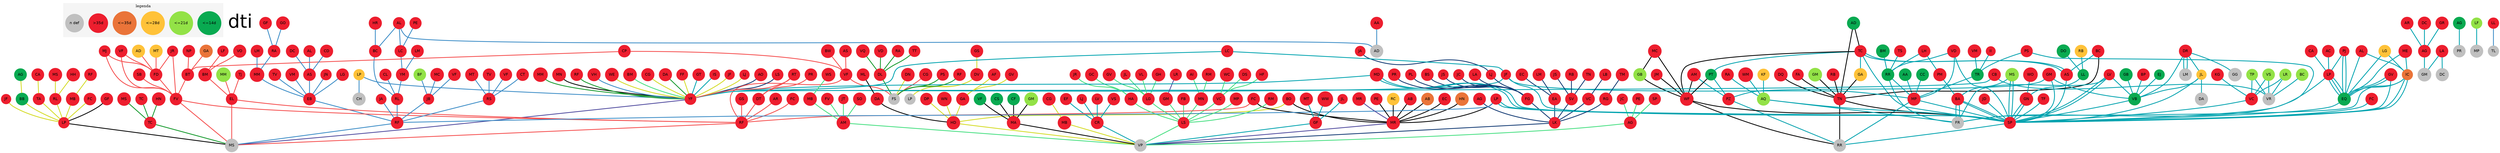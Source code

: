 digraph G { 
	edge [dir = none];
	node [shape = circle, fontname=Helvetica];
	subgraph cluster_0 {
		style=filled;
		color="#F5F5F5"
		leng1 [label="<=14d", style=filled, color="#09AA51", fillcolor="#09AA51"];
		leng2 [label="<=21d", style=filled, color="#93E247", fillcolor="#93E247"];
		leng3 [label="<=28d", style=filled, color="#FFC239", fillcolor="#FFC239"];
		leng4 [label="<=35d", style=filled, color="#EA7439", fillcolor="#EA7439"];
		leng5 [label=">35d", style=filled, color="#ED1E2E", fillcolor="#ED1E2E"];
		leng6 [label="n def", style=filled, color="gray", fillcolor="gray"];
		label = "legenda";
	}
	tribe [label="dti", shape=plaintext, fontsize=70];
	adrianooliveira [style=filled, label="AO", color="#ED1E2E", fillcolor="#ED1E2E"]; 
	yasmimfonseca [style=filled, label="YF", color="#ED1E2E", fillcolor="#ED1E2E"]; 
	adrieledutra [style=filled, label="AD", color="#09AA51", fillcolor="#09AA51"]; 
	thiagonascimento [style=filled, label="TN", color="#ED1E2E", fillcolor="#ED1E2E"]; 
	tiagocarvalho [style=filled, label="TC", color="#ED1E2E", fillcolor="#ED1E2E"]; 
	alanribeiro [style=filled, label="AR", color="#ED1E2E", fillcolor="#ED1E2E"]; 
	anaclaudiagobetti [style=filled, label="AG", color="#ED1E2E", fillcolor="#ED1E2E"]; 
	alanaresende [style=filled, label="AR", color="#ED1E2E", fillcolor="#ED1E2E"]; 
	ramonfinelli [style=filled, label="RF", color="#ED1E2E", fillcolor="#ED1E2E"]; 
	alexsimonetti [style=filled, label="AS", color="#ED1E2E", fillcolor="#ED1E2E"]; 
	samuelpaiva [style=filled, label="SP", color="#ED1E2E", fillcolor="#ED1E2E"]; 
	alexandreiabrudi [style=filled, label="AI", color="#ED1E2E", fillcolor="#ED1E2E"]; 
	mariananunes [style=filled, label="MN", color="#ED1E2E", fillcolor="#ED1E2E"]; 
	alexandrelobato [style=filled, label="AL", color="#ED1E2E", fillcolor="#ED1E2E"]; 
	emmanuellequites [style=filled, label="EQ", color="#09AA51", fillcolor="#09AA51"]; 
	igorcastro [style=filled, label="IC", color="#EA7439", fillcolor="#EA7439"]; 
	alicegoncalves [style=filled, label="AG", color="#ED1E2E", fillcolor="#ED1E2E"]; 
	lucaskneipp [style=filled, label="LK", color="#ED1E2E", fillcolor="#ED1E2E"]; 
	alinelima [style=filled, label="AL", color="#ED1E2E", fillcolor="#ED1E2E"]; 
	angeladuarte [style=filled, label="AD", color="gray", fillcolor="gray"]; 
	bernardocosta [style=filled, label="BC", color="#ED1E2E", fillcolor="#ED1E2E"]; 
	luizcarneiro [style=filled, label="LC", color="#ED1E2E", fillcolor="#ED1E2E"]; 
	alyssonsoares [style=filled, label="AS", color="#ED1E2E", fillcolor="#ED1E2E"]; 
	ericabrandao [style=filled, label="EB", color="#ED1E2E", fillcolor="#ED1E2E"]; 
	amadeualmeida [style=filled, label="AA", color="#ED1E2E", fillcolor="#ED1E2E"]; 
	anaburian [style=filled, label="AB", color="#ED1E2E", fillcolor="#ED1E2E"]; 
	marinarezende [style=filled, label="MR", color="#ED1E2E", fillcolor="#ED1E2E"]; 
	gustavomoreira [style=filled, label="GM", color="gray", fillcolor="gray"]; 
	anapaulabartels [style=filled, label="AB", color="#EA7439", fillcolor="#EA7439"]; 
	andrealvim [style=filled, label="AA", color="#09AA51", fillcolor="#09AA51"]; 
	marianepereira [style=filled, label="MP", color="#ED1E2E", fillcolor="#ED1E2E"]; 
	andredias [style=filled, label="AD", color="#FFC239", fillcolor="#FFC239"]; 
	fabiodayrell [style=filled, label="FD", color="#ED1E2E", fillcolor="#ED1E2E"]; 
	andrefabrini [style=filled, label="AF", color="#ED1E2E", fillcolor="#ED1E2E"]; 
	guilhermeamorim [style=filled, label="GA", color="#ED1E2E", fillcolor="#ED1E2E"]; 
	andregregorio [style=filled, label="AG", color="#09AA51", fillcolor="#09AA51"]; 
	pedrorangel [style=filled, label="PR", color="gray", fillcolor="gray"]; 
	andreguimaraes [style=filled, label="AG", color="#ED1E2E", fillcolor="#ED1E2E"]; 
	viniciuspaiva [style=filled, label="VP", color="gray", fillcolor="gray"]; 
	andrelopes [style=filled, label="AL", color="#ED1E2E", fillcolor="#ED1E2E"]; 
	andremayer [style=filled, label="AM", color="#ED1E2E", fillcolor="#ED1E2E"]; 
	antonielgravina [style=filled, label="AG", color="#09AA51", fillcolor="#09AA51"]; 
	brunobazzoni [style=filled, label="BB", color="#09AA51", fillcolor="#09AA51"]; 
	antoniocarlos [style=filled, label="AC", color="#ED1E2E", fillcolor="#ED1E2E"]; 
	lucasponciano [style=filled, label="LP", color="#ED1E2E", fillcolor="#ED1E2E"]; 
	antoniomoura [style=filled, label="AM", color="#ED1E2E", fillcolor="#ED1E2E"]; 
	pedrozumpano [style=filled, label="PZ", color="#ED1E2E", fillcolor="#ED1E2E"]; 
	wellicefraga [style=filled, label="WF", color="#ED1E2E", fillcolor="#ED1E2E"]; 
	arthursenna [style=filled, label="AS", color="#ED1E2E", fillcolor="#ED1E2E"]; 
	viniciusfelicissimo [style=filled, label="VF", color="#ED1E2E", fillcolor="#ED1E2E"]; 
	arturquirino [style=filled, label="AQ", color="#93E247", fillcolor="#93E247"]; 
	feliperabello [style=filled, label="FR", color="gray", fillcolor="gray"]; 
	beatriztavares [style=filled, label="BT", color="#ED1E2E", fillcolor="#ED1E2E"]; 
	fernandovieira [style=filled, label="FV", color="#ED1E2E", fillcolor="#ED1E2E"]; 
	rommellott [style=filled, label="RL", color="#ED1E2E", fillcolor="#ED1E2E"]; 
	bernardomuschioni [style=filled, label="BM", color="#ED1E2E", fillcolor="#ED1E2E"]; 
	eduardolima [style=filled, label="EL", color="#ED1E2E", fillcolor="#ED1E2E"]; 
	brayancastoril [style=filled, label="BC", color="#ED1E2E", fillcolor="#ED1E2E"]; 
	brenomyhrra [style=filled, label="BM", color="#ED1E2E", fillcolor="#ED1E2E"]; 
	brunaoliveira [style=filled, label="BO", color="#ED1E2E", fillcolor="#ED1E2E"]; 
	henriquedutra [style=filled, label="HD", color="#ED1E2E", fillcolor="#ED1E2E"]; 
	brunoalves [style=filled, label="BA", color="#ED1E2E", fillcolor="#ED1E2E"]; 
	ludmilapaiva [style=filled, label="LP", color="#ED1E2E", fillcolor="#ED1E2E"]; 
	brunocoletinha [style=filled, label="BC", color="#93E247", fillcolor="#93E247"]; 
	victorrezende [style=filled, label="VR", color="gray", fillcolor="gray"]; 
	brunoferreira [style=filled, label="BF", color="#93E247", fillcolor="#93E247"]; 
	jandirbraga [style=filled, label="JB", color="#ED1E2E", fillcolor="#ED1E2E"]; 
	brunomarques [style=filled, label="BM", color="#09AA51", fillcolor="#09AA51"]; 
	rodrigorodrigues [style=filled, label="RR", color="#09AA51", fillcolor="#09AA51"]; 
	brunopires [style=filled, label="BP", color="#ED1E2E", fillcolor="#ED1E2E"]; 
	viniciusbavose [style=filled, label="VB", color="#09AA51", fillcolor="#09AA51"]; 
	brunosilva [style=filled, label="BS", color="#ED1E2E", fillcolor="#ED1E2E"]; 
	felipeguimaraes [style=filled, label="FG", color="#ED1E2E", fillcolor="#ED1E2E"]; 
	brunowilson [style=filled, label="BW", color="#ED1E2E", fillcolor="#ED1E2E"]; 
	cadubraga [style=filled, label="CB", color="#ED1E2E", fillcolor="#ED1E2E"]; 
	caioalmeida [style=filled, label="CA", color="#ED1E2E", fillcolor="#ED1E2E"]; 
	caiolara [style=filled, label="CL", color="#ED1E2E", fillcolor="#ED1E2E"]; 
	caioteixeira [style=filled, label="CT", color="#ED1E2E", fillcolor="#ED1E2E"]; 
	richardsobreiro [style=filled, label="RS", color="#ED1E2E", fillcolor="#ED1E2E"]; 
	camilapalhares [style=filled, label="CP", color="#ED1E2E", fillcolor="#ED1E2E"]; 
	camilasilveira [style=filled, label="CS", color="#09AA51", fillcolor="#09AA51"]; 
	matheusaraujo [style=filled, label="MA", color="#ED1E2E", fillcolor="#ED1E2E"]; 
	camilladamasceno [style=filled, label="CD", color="#ED1E2E", fillcolor="#ED1E2E"]; 
	camillagodoi [style=filled, label="CG", color="#ED1E2E", fillcolor="#ED1E2E"]; 
	carlosfonseca [style=filled, label="CF", color="#09AA51", fillcolor="#09AA51"]; 
	carolinegraciano [style=filled, label="CG", color="#ED1E2E", fillcolor="#ED1E2E"]; 
	magnobatista [style=filled, label="MB", color="#ED1E2E", fillcolor="#ED1E2E"]; 
	ceciliacoelho [style=filled, label="CC", color="#09AA51", fillcolor="#09AA51"]; 
	charlesaguiar [style=filled, label="CA", color="#ED1E2E", fillcolor="#ED1E2E"]; 
	tadeuassis [style=filled, label="TA", color="#ED1E2E", fillcolor="#ED1E2E"]; 
	christiangodefroy [style=filled, label="CG", color="#ED1E2E", fillcolor="#ED1E2E"]; 
	felipesilveira [style=filled, label="FS", color="gray", fillcolor="gray"]; 
	cristiannerozendo [style=filled, label="CR", color="#ED1E2E", fillcolor="#ED1E2E"]; 
	danielcardoso [style=filled, label="DC", color="#ED1E2E", fillcolor="#ED1E2E"]; 
	danielquirino [style=filled, label="DQ", color="#ED1E2E", fillcolor="#ED1E2E"]; 
	danielrocha [style=filled, label="DR", color="#ED1E2E", fillcolor="#ED1E2E"]; 
	guilhermegarcia [style=filled, label="GG", color="gray", fillcolor="gray"]; 
	julianalobato [style=filled, label="JL", color="#FFC239", fillcolor="#FFC239"]; 
	lucasmoura [style=filled, label="LM", color="gray", fillcolor="gray"]; 
	danielteobaldo [style=filled, label="DT", color="#ED1E2E", fillcolor="#ED1E2E"]; 
	danielasantos [style=filled, label="DS", color="#ED1E2E", fillcolor="#ED1E2E"]; 
	victorcastro [style=filled, label="VC", color="#ED1E2E", fillcolor="#ED1E2E"]; 
	danilopacheco [style=filled, label="DP", color="#ED1E2E", fillcolor="#ED1E2E"]; 
	daviviana [style=filled, label="DV", color="#ED1E2E", fillcolor="#ED1E2E"]; 
	ludmillapaiva [style=filled, label="LP", color="gray", fillcolor="gray"]; 
	davidsonnogueira [style=filled, label="DN", color="#ED1E2E", fillcolor="#ED1E2E"]; 
	diegoalmeida [style=filled, label="DA", color="#ED1E2E", fillcolor="#ED1E2E"]; 
	diegooliveira [style=filled, label="DO", color="#09AA51", fillcolor="#09AA51"]; 
	lucasleite [style=filled, label="LL", color="#09AA51", fillcolor="#09AA51"]; 
	diuliaalmada [style=filled, label="DA", color="#ED1E2E", fillcolor="#ED1E2E"]; 
	douglascunha [style=filled, label="DC", color="#ED1E2E", fillcolor="#ED1E2E"]; 
	douglaslima [style=filled, label="DL", color="#ED1E2E", fillcolor="#ED1E2E"]; 
	eduardacury [style=filled, label="EC", color="#ED1E2E", fillcolor="#ED1E2E"]; 
	eduardocotta [style=filled, label="EC", color="#ED1E2E", fillcolor="#ED1E2E"]; 
	emersonandrade [style=filled, label="EA", color="#ED1E2E", fillcolor="#ED1E2E"]; 
	marceloszuster [style=filled, label="MS", color="gray", fillcolor="gray"]; 
	regisfontes [style=filled, label="RF", color="#ED1E2E", fillcolor="#ED1E2E"]; 
	eryclesjunio [style=filled, label="EJ", color="#09AA51", fillcolor="#09AA51"]; 
	estevamferreira [style=filled, label="EF", color="#ED1E2E", fillcolor="#ED1E2E"]; 
	fabiolafaria [style=filled, label="FF", color="#ED1E2E", fillcolor="#ED1E2E"]; 
	felipechagas [style=filled, label="FC", color="#ED1E2E", fillcolor="#ED1E2E"]; 
	felipecruz [style=filled, label="FC", color="#ED1E2E", fillcolor="#ED1E2E"]; 
	fernandabrito [style=filled, label="FB", color="#ED1E2E", fillcolor="#ED1E2E"]; 
	lucianaseif [style=filled, label="LS", color="#ED1E2E", fillcolor="#ED1E2E"]; 
	fernandacamargos [style=filled, label="FC", color="#ED1E2E", fillcolor="#ED1E2E"]; 
	fernandocascais [style=filled, label="FC", color="#ED1E2E", fillcolor="#ED1E2E"]; 
	franciscoandrade [style=filled, label="FA", color="#ED1E2E", fillcolor="#ED1E2E"]; 
	fredvoria [style=filled, label="FV", color="#ED1E2E", fillcolor="#ED1E2E"]; 
	gabrielamaral [style=filled, label="GA", color="#FFC239", fillcolor="#FFC239"]; 
	gabrielaraujo [style=filled, label="GA", color="#EA7439", fillcolor="#EA7439"]; 
	gabrielchaves [style=filled, label="GC", color="#ED1E2E", fillcolor="#ED1E2E"]; 
	henriquealves [style=filled, label="HA", color="#ED1E2E", fillcolor="#ED1E2E"]; 
	gabrielhaddad [style=filled, label="GH", color="#ED1E2E", fillcolor="#ED1E2E"]; 
	lucasgoncalves [style=filled, label="LG", color="#ED1E2E", fillcolor="#ED1E2E"]; 
	gabrielmagalhaes [style=filled, label="GM", color="#93E247", fillcolor="#93E247"]; 
	gabrieloliveira [style=filled, label="GO", color="#ED1E2E", fillcolor="#ED1E2E"]; 
	rafaelandrade [style=filled, label="RA", color="#ED1E2E", fillcolor="#ED1E2E"]; 
	gabrielsalgado [style=filled, label="GS", color="#ED1E2E", fillcolor="#ED1E2E"]; 
	gabrieltavares [style=filled, label="GT", color="#ED1E2E", fillcolor="#ED1E2E"]; 
	gabrielvalluis [style=filled, label="GV", color="#ED1E2E", fillcolor="#ED1E2E"]; 
	gabrielasouza [style=filled, label="GS", color="#ED1E2E", fillcolor="#ED1E2E"]; 
	geovanimamedes [style=filled, label="GM", color="#93E247", fillcolor="#93E247"]; 
	gilbrito [style=filled, label="GB", color="#93E247", fillcolor="#93E247"]; 
	gilbertonunes [style=filled, label="GN", color="#ED1E2E", fillcolor="#ED1E2E"]; 
	guilhermefontes [style=filled, label="GF", color="#ED1E2E", fillcolor="#ED1E2E"]; 
	guilhermemartins [style=filled, label="GM", color="#ED1E2E", fillcolor="#ED1E2E"]; 
	guilhermerodrigues [style=filled, label="GR", color="#ED1E2E", fillcolor="#ED1E2E"]; 
	guilhermevasconcelos [style=filled, label="GV", color="#ED1E2E", fillcolor="#ED1E2E"]; 
	guilhermeviveiros [style=filled, label="GV", color="#ED1E2E", fillcolor="#ED1E2E"]; 
	gustavoborges [style=filled, label="GB", color="#09AA51", fillcolor="#09AA51"]; 
	gustavoferreira [style=filled, label="GF", color="#ED1E2E", fillcolor="#ED1E2E"]; 
	gustavofraga [style=filled, label="GF", color="#ED1E2E", fillcolor="#ED1E2E"]; 
	gustavomesquita [style=filled, label="GM", color="#ED1E2E", fillcolor="#ED1E2E"]; 
	helionavarro [style=filled, label="HN", color="#EA7439", fillcolor="#EA7439"]; 
	henriquenicolas [style=filled, label="HN", color="#ED1E2E", fillcolor="#ED1E2E"]; 
	thalissoncorreia [style=filled, label="TC", color="#ED1E2E", fillcolor="#ED1E2E"]; 
	hidejihayakawa [style=filled, label="HH", color="#ED1E2E", fillcolor="#ED1E2E"]; 
	rafaelalages [style=filled, label="RL", color="#ED1E2E", fillcolor="#ED1E2E"]; 
	hudsonrios [style=filled, label="HR", color="#ED1E2E", fillcolor="#ED1E2E"]; 
	huggoferreira [style=filled, label="HF", color="#ED1E2E", fillcolor="#ED1E2E"]; 
	isabellaisaac [style=filled, label="II", color="#ED1E2E", fillcolor="#ED1E2E"]; 
	tadeurahian [style=filled, label="TR", color="#09AA51", fillcolor="#09AA51"]; 
	isadorasantos [style=filled, label="IS", color="#ED1E2E", fillcolor="#ED1E2E"]; 
	janainadiniz [style=filled, label="JD", color="#ED1E2E", fillcolor="#ED1E2E"]; 
	jefersonmatheus [style=filled, label="JM", color="#ED1E2E", fillcolor="#ED1E2E"]; 
	jeniferfernandes [style=filled, label="JF", color="#ED1E2E", fillcolor="#ED1E2E"]; 
	jessicacampos [style=filled, label="JC", color="#ED1E2E", fillcolor="#ED1E2E"]; 
	joaofusessy [style=filled, label="JF", color="#ED1E2E", fillcolor="#ED1E2E"]; 
	joaofuzessy [style=filled, label="JF", color="#ED1E2E", fillcolor="#ED1E2E"]; 
	joaoleonel [style=filled, label="JL", color="#ED1E2E", fillcolor="#ED1E2E"]; 
	joaolima [style=filled, label="JL", color="#ED1E2E", fillcolor="#ED1E2E"]; 
	joaorajao [style=filled, label="JR", color="#ED1E2E", fillcolor="#ED1E2E"]; 
	joaorosa [style=filled, label="JR", color="#ED1E2E", fillcolor="#ED1E2E"]; 
	joaotenorio [style=filled, label="JT", color="#ED1E2E", fillcolor="#ED1E2E"]; 
	joicesena [style=filled, label="JS", color="#ED1E2E", fillcolor="#ED1E2E"]; 
	jordannalessandro [style=filled, label="JA", color="#ED1E2E", fillcolor="#ED1E2E"]; 
	luizjaneiro [style=filled, label="LJ", color="#ED1E2E", fillcolor="#ED1E2E"]; 
	joseadion [style=filled, label="JA", color="#ED1E2E", fillcolor="#ED1E2E"]; 
	julianacarvalho [style=filled, label="JC", color="#ED1E2E", fillcolor="#ED1E2E"]; 
	danielaraujo [style=filled, label="DA", color="gray", fillcolor="gray"]; 
	julionunes [style=filled, label="JN", color="#ED1E2E", fillcolor="#ED1E2E"]; 
	juliosena [style=filled, label="JS", color="#ED1E2E", fillcolor="#ED1E2E"]; 
	silveriovale [style=filled, label="SV", color="#ED1E2E", fillcolor="#ED1E2E"]; 
	kevinferreira [style=filled, label="KF", color="#FFC239", fillcolor="#FFC239"]; 
	klausgreiner [style=filled, label="KG", color="#ED1E2E", fillcolor="#ED1E2E"]; 
	victorcouto [style=filled, label="VC", color="#ED1E2E", fillcolor="#ED1E2E"]; 
	larissajulio [style=filled, label="LJ", color="#ED1E2E", fillcolor="#ED1E2E"]; 
	larissapacifico [style=filled, label="LP", color="#ED1E2E", fillcolor="#ED1E2E"]; 
	laurojacques [style=filled, label="LJ", color="#ED1E2E", fillcolor="#ED1E2E"]; 
	leonardoferrer [style=filled, label="LF", color="#ED1E2E", fillcolor="#ED1E2E"]; 
	leonardomoreira [style=filled, label="LM", color="#ED1E2E", fillcolor="#ED1E2E"]; 
	yurimartins [style=filled, label="YM", color="#ED1E2E", fillcolor="#ED1E2E"]; 
	luanafaria [style=filled, label="LF", color="#93E247", fillcolor="#93E247"]; 
	marcelopio [style=filled, label="MP", color="gray", fillcolor="gray"]; 
	lucasassaf [style=filled, label="LA", color="#ED1E2E", fillcolor="#ED1E2E"]; 
	dalmircollina [style=filled, label="DC", color="gray", fillcolor="gray"]; 
	lucasassis [style=filled, label="LA", color="#ED1E2E", fillcolor="#ED1E2E"]; 
	lucascastro [style=filled, label="LC", color="#ED1E2E", fillcolor="#ED1E2E"]; 
	lucasgauzzi [style=filled, label="LG", color="#ED1E2E", fillcolor="#ED1E2E"]; 
	lucashofner [style=filled, label="LH", color="#ED1E2E", fillcolor="#ED1E2E"]; 
	pedromedeiros [style=filled, label="PM", color="#ED1E2E", fillcolor="#ED1E2E"]; 
	lucasmaciel [style=filled, label="LM", color="#ED1E2E", fillcolor="#ED1E2E"]; 
	lucasmayer [style=filled, label="LM", color="#ED1E2E", fillcolor="#ED1E2E"]; 
	magnummartins [style=filled, label="MM", color="#ED1E2E", fillcolor="#ED1E2E"]; 
	lucasrocha [style=filled, label="LR", color="#93E247", fillcolor="#93E247"]; 
	lucasveloso [style=filled, label="LV", color="#ED1E2E", fillcolor="#ED1E2E"]; 
	lucasvilasboas [style=filled, label="LV", color="#ED1E2E", fillcolor="#ED1E2E"]; 
	luispimenta [style=filled, label="LP", color="#FFC239", fillcolor="#FFC239"]; 
	carlosheber [style=filled, label="CH", color="gray", fillcolor="gray"]; 
	luisareis [style=filled, label="LR", color="#ED1E2E", fillcolor="#ED1E2E"]; 
	luizberto [style=filled, label="LB", color="#ED1E2E", fillcolor="#ED1E2E"]; 
	victorcesar [style=filled, label="VC", color="#ED1E2E", fillcolor="#ED1E2E"]; 
	luizgregorio [style=filled, label="LG", color="#FFC239", fillcolor="#FFC239"]; 
	luizleroy [style=filled, label="LL", color="#ED1E2E", fillcolor="#ED1E2E"]; 
	thiagolopes [style=filled, label="TL", color="gray", fillcolor="gray"]; 
	luizasimone [style=filled, label="LS", color="#ED1E2E", fillcolor="#ED1E2E"]; 
	magnosantos [style=filled, label="MS", color="#93E247", fillcolor="#93E247"]; 
	marcelamarques [style=filled, label="MM", color="#ED1E2E", fillcolor="#ED1E2E"]; 
	marcelobarbosa [style=filled, label="MB", color="#ED1E2E", fillcolor="#ED1E2E"]; 
	marcelonoronha [style=filled, label="MN", color="#ED1E2E", fillcolor="#ED1E2E"]; 
	marcoborges [style=filled, label="MB", color="#ED1E2E", fillcolor="#ED1E2E"]; 
	marcosanto [style=filled, label="MS", color="#ED1E2E", fillcolor="#ED1E2E"]; 
	marcotulio [style=filled, label="MT", color="#FFC239", fillcolor="#FFC239"]; 
	marcosleao [style=filled, label="ML", color="#ED1E2E", fillcolor="#ED1E2E"]; 
	marcustavares [style=filled, label="MT", color="#ED1E2E", fillcolor="#ED1E2E"]; 
	mariajaudacy [style=filled, label="MJ", color="#ED1E2E", fillcolor="#ED1E2E"]; 
	mariatailani [style=filled, label="MT", color="#ED1E2E", fillcolor="#ED1E2E"]; 
	raoniresende [style=filled, label="RR", color="gray", fillcolor="gray"]; 
	marinacoimbra [style=filled, label="MC", color="#ED1E2E", fillcolor="#ED1E2E"]; 
	marinadiniz [style=filled, label="MD", color="#ED1E2E", fillcolor="#ED1E2E"]; 
	marinaroela [style=filled, label="MR", color="#ED1E2E", fillcolor="#ED1E2E"]; 
	marinasalmen [style=filled, label="MS", color="#ED1E2E", fillcolor="#ED1E2E"]; 
	mateusesteves [style=filled, label="ME", color="#ED1E2E", fillcolor="#ED1E2E"]; 
	matheuscastro [style=filled, label="MC", color="#ED1E2E", fillcolor="#ED1E2E"]; 
	matheusmarques [style=filled, label="MM", color="#93E247", fillcolor="#93E247"]; 
	matheuspacheco [style=filled, label="MP", color="#ED1E2E", fillcolor="#ED1E2E"]; 
	nataliapadua [style=filled, label="NP", color="#ED1E2E", fillcolor="#ED1E2E"]; 
	pamelaescarce [style=filled, label="PE", color="#ED1E2E", fillcolor="#ED1E2E"]; 
	paularibeiro [style=filled, label="PR", color="#ED1E2E", fillcolor="#ED1E2E"]; 
	paulojose [style=filled, label="PJ", color="#ED1E2E", fillcolor="#ED1E2E"]; 
	pauloteixeira [style=filled, label="PT", color="#09AA51", fillcolor="#09AA51"]; 
	pedroestanislau [style=filled, label="PE", color="#ED1E2E", fillcolor="#ED1E2E"]; 
	pedroeustaquio [style=filled, label="PE", color="#ED1E2E", fillcolor="#ED1E2E"]; 
	pedrolacerda [style=filled, label="PL", color="#ED1E2E", fillcolor="#ED1E2E"]; 
	pedrorocha [style=filled, label="PR", color="#ED1E2E", fillcolor="#ED1E2E"]; 
	pedrosilva [style=filled, label="PS", color="#93E247", fillcolor="#93E247"]; 
	pedrosilva  [style=filled, label="PS", color="#ED1E2E", fillcolor="#ED1E2E"]; 
	priscillascarpelli [style=filled, label="PS", color="#ED1E2E", fillcolor="#ED1E2E"]; 
	rafaelbadaro [style=filled, label="RB", color="#FFC239", fillcolor="#FFC239"]; 
	rafaelbruno [style=filled, label="RB", color="#ED1E2E", fillcolor="#ED1E2E"]; 
	raisnyalves [style=filled, label="RA", color="#ED1E2E", fillcolor="#ED1E2E"]; 
	raisnyfernandes [style=filled, label="RF", color="#ED1E2E", fillcolor="#ED1E2E"]; 
	raphaelferreira [style=filled, label="RF", color="#ED1E2E", fillcolor="#ED1E2E"]; 
	raviassis [style=filled, label="RA", color="#ED1E2E", fillcolor="#ED1E2E"]; 
	rebecacandido [style=filled, label="RC", color="#FFC239", fillcolor="#FFC239"]; 
	renanteixeira [style=filled, label="RT", color="#ED1E2E", fillcolor="#ED1E2E"]; 
	renatomendonca [style=filled, label="RM", color="#ED1E2E", fillcolor="#ED1E2E"]; 
	robsonmendes [style=filled, label="RM", color="#ED1E2E", fillcolor="#ED1E2E"]; 
	rodrigoferreira [style=filled, label="RF", color="#ED1E2E", fillcolor="#ED1E2E"]; 
	roggergontijo [style=filled, label="RG", color="#ED1E2E", fillcolor="#ED1E2E"]; 
	ruanbertuce [style=filled, label="RB", color="#ED1E2E", fillcolor="#ED1E2E"]; 
	samuelbraga [style=filled, label="SB", color="#ED1E2E", fillcolor="#ED1E2E"]; 
	samueloliveira [style=filled, label="SO", color="#ED1E2E", fillcolor="#ED1E2E"]; 
	sergiopaiva [style=filled, label="SP", color="#ED1E2E", fillcolor="#ED1E2E"]; 
	tatianavalente [style=filled, label="TV", color="#ED1E2E", fillcolor="#ED1E2E"]; 
	tatianecoutinho [style=filled, label="TC", color="#ED1E2E", fillcolor="#ED1E2E"]; 
	thalesnunes [style=filled, label="TN", color="#ED1E2E", fillcolor="#ED1E2E"]; 
	thiagojunqueira [style=filled, label="TJ", color="#ED1E2E", fillcolor="#ED1E2E"]; 
	thiagopaula [style=filled, label="TP", color="#93E247", fillcolor="#93E247"]; 
	thiagovieira [style=filled, label="TV", color="#ED1E2E", fillcolor="#ED1E2E"]; 
	tiagomansur [style=filled, label="TM", color="#ED1E2E", fillcolor="#ED1E2E"]; 
	tiagoturibio [style=filled, label="TT", color="#ED1E2E", fillcolor="#ED1E2E"]; 
	tuliofonseca [style=filled, label="TF", color="#ED1E2E", fillcolor="#ED1E2E"]; 
	tuliosantos [style=filled, label="TS", color="#ED1E2E", fillcolor="#ED1E2E"]; 
	victordavila [style=filled, label="VD", color="#ED1E2E", fillcolor="#ED1E2E"]; 
	victorhugo [style=filled, label="VH", color="#ED1E2E", fillcolor="#ED1E2E"]; 
	victormourthe [style=filled, label="VM", color="#ED1E2E", fillcolor="#ED1E2E"]; 
	viniciosoliveira [style=filled, label="VO", color="#ED1E2E", fillcolor="#ED1E2E"]; 
	viniciusfonseca [style=filled, label="VF", color="#ED1E2E", fillcolor="#ED1E2E"]; 
	viniciusfreitas [style=filled, label="VF", color="#ED1E2E", fillcolor="#ED1E2E"]; 
	viniciusmelo [style=filled, label="VM", color="#ED1E2E", fillcolor="#ED1E2E"]; 
	viniciusqueiroz [style=filled, label="VQ", color="#ED1E2E", fillcolor="#ED1E2E"]; 
	viniciussabec [style=filled, label="VS", color="#ED1E2E", fillcolor="#ED1E2E"]; 
	viniciussantos [style=filled, label="VS", color="#93E247", fillcolor="#93E247"]; 
	vitordemetrio [style=filled, label="VD", color="#ED1E2E", fillcolor="#ED1E2E"]; 
	vitorfaria [style=filled, label="VF", color="#ED1E2E", fillcolor="#ED1E2E"]; 
	vitorfranca [style=filled, label="VF", color="#09AA51", fillcolor="#09AA51"]; 
	vitorleite [style=filled, label="VL", color="#ED1E2E", fillcolor="#ED1E2E"]; 
	wagnerotoni [style=filled, label="WO", color="#ED1E2E", fillcolor="#ED1E2E"]; 
	wallacecastro [style=filled, label="WC", color="#ED1E2E", fillcolor="#ED1E2E"]; 
	wendersonenock [style=filled, label="WE", color="#ED1E2E", fillcolor="#ED1E2E"]; 
	williammenegaldi [style=filled, label="WM", color="#ED1E2E", fillcolor="#ED1E2E"]; 
	williamwalder [style=filled, label="WW", color="#ED1E2E", fillcolor="#ED1E2E"]; 
	williannunes [style=filled, label="WN", color="#ED1E2E", fillcolor="#ED1E2E"]; 
	williansantos [style=filled, label="WS", color="#ED1E2E", fillcolor="#ED1E2E"]; 
	adrianooliveira -> yasmimfonseca [color="#123A73", penwidth=3]; 
	adrieledutra -> thiagonascimento [color="#000000", penwidth=3]; 
	adrieledutra -> tiagocarvalho [color="#000000", penwidth=3]; 
	alanribeiro -> anaclaudiagobetti [color="#00A3AF", penwidth=3]; 
	alanaresende -> ramonfinelli [color="#F54F4F", penwidth=3]; 
	alexsimonetti -> samuelpaiva [color="#00A3AF", penwidth=3]; 
	alexsimonetti -> tiagocarvalho [color="#00A3AF", penwidth=3]; 
	alexandreiabrudi -> mariananunes [color="#46DF81", penwidth=3]; 
	alexandrelobato -> emmanuellequites [color="#00A3AF", penwidth=3]; 
	alexandrelobato -> igorcastro [color="#00A3AF", penwidth=3]; 
	alicegoncalves -> lucaskneipp [color="#123A73", penwidth=3]; 
	alinelima -> angeladuarte [color="#3B8CC6", penwidth=3]; 
	alinelima -> bernardocosta [color="#3B8CC6", penwidth=3]; 
	alinelima -> luizcarneiro [color="#3B8CC6", penwidth=3]; 
	alyssonsoares -> ericabrandao [color="#3B8CC6", penwidth=3]; 
	amadeualmeida -> angeladuarte [color="#3B8CC6", penwidth=3]; 
	anaburian -> marinarezende [color="#000000", penwidth=3]; 
	anaclaudiagobetti -> gustavomoreira [color="#00A3AF", penwidth=3]; 
	anapaulabartels -> marinarezende [color="#000000", penwidth=3]; 
	andrealvim -> marianepereira [color="#00A3AF", penwidth=3]; 
	andredias -> fabiodayrell [color="#F54F4F", penwidth=3]; 
	andrefabrini -> guilhermeamorim [color="#D4DB26", penwidth=3]; 
	andregregorio -> pedrorangel [color="#00A3AF", penwidth=3]; 
	andreguimaraes -> viniciuspaiva [color="#46DF81", penwidth=3]; 
	andrelopes -> alyssonsoares [color="#3B8CC6", penwidth=3]; 
	andremayer -> viniciuspaiva [color="#46DF81", penwidth=3]; 
	antonielgravina -> brunobazzoni [color="#D4DB26", penwidth=3]; 
	antoniocarlos -> lucasponciano [color="#00A3AF", penwidth=3]; 
	antoniomoura -> pedrozumpano [color="#00A3AF", penwidth=3]; 
	antoniomoura -> wellicefraga [color="#000000", penwidth=3]; 
	arthursenna -> viniciusfelicissimo [color="#F54F4F", penwidth=3]; 
	arturquirino -> feliperabello [color="#00A3AF", penwidth=3]; 
	arturquirino -> samuelpaiva [color="#00A3AF", penwidth=3]; 
	beatriztavares -> fernandovieira [color="#F54F4F", penwidth=3]; 
	bernardocosta -> rommellott [color="#3B8CC6", penwidth=3]; 
	bernardomuschioni -> eduardolima [color="#F54F4F", penwidth=3]; 
	brayancastoril -> alexsimonetti [color="#00A3AF", penwidth=3]; 
	brayancastoril -> thiagonascimento [color="#000000", penwidth=3]; 
	brenomyhrra -> yasmimfonseca [color="#46DF81", penwidth=3]; 
	brunaoliveira -> henriquedutra [color="#D4DB26", penwidth=3]; 
	brunaoliveira -> marinarezende [color="#000000", penwidth=3]; 
	brunoalves -> feliperabello [color="#00A3AF", penwidth=3]; 
	brunoalves -> feliperabello [color="#00A3AF", penwidth=3]; 
	brunoalves -> samuelpaiva [color="#00A3AF", penwidth=3]; 
	brunoalves -> samuelpaiva [color="#00A3AF", penwidth=3]; 
	brunobazzoni -> ludmilapaiva [color="#D4DB26", penwidth=3]; 
	brunocoletinha -> victorrezende [color="#00A3AF", penwidth=3]; 
	brunoferreira -> jandirbraga [color="#3B8CC6", penwidth=3]; 
	brunomarques -> rodrigorodrigues [color="#00A3AF", penwidth=3]; 
	brunopires -> viniciusbavose [color="#00A3AF", penwidth=3]; 
	brunosilva -> felipeguimaraes [color="#123A73", penwidth=3]; 
	brunowilson -> viniciusfelicissimo [color="#F54F4F", penwidth=3]; 
	cadubraga -> victorrezende [color="#00A3AF", penwidth=3]; 
	cadubraga -> yasmimfonseca [color="#00A3AF", penwidth=3]; 
	caioalmeida -> lucasponciano [color="#00A3AF", penwidth=3]; 
	caiolara -> rommellott [color="#3B8CC6", penwidth=3]; 
	caioteixeira -> richardsobreiro [color="#3B8CC6", penwidth=3]; 
	camilapalhares -> beatriztavares [color="#F54F4F", penwidth=3]; 
	camilapalhares -> viniciusfelicissimo [color="#F54F4F", penwidth=3]; 
	camilasilveira -> matheusaraujo [color="#000000", penwidth=3]; 
	camilladamasceno -> alyssonsoares [color="#3B8CC6", penwidth=3]; 
	camillagodoi -> yasmimfonseca [color="#D4DB26", penwidth=3]; 
	carlosfonseca -> matheusaraujo [color="#000000", penwidth=3]; 
	carolinegraciano -> magnobatista [color="#D4DB26", penwidth=3]; 
	ceciliacoelho -> marianepereira [color="#00A3AF", penwidth=3]; 
	charlesaguiar -> tadeuassis [color="#D4DB26", penwidth=3]; 
	christiangodefroy -> felipesilveira [color="#F54F4F", penwidth=3]; 
	cristiannerozendo -> viniciuspaiva [color="#00A3AF", penwidth=3]; 
	danielcardoso -> anaclaudiagobetti [color="#00A3AF", penwidth=3]; 
	danielquirino -> thiagonascimento [color="#000000", penwidth=3]; 
	danielrocha -> guilhermegarcia [color="#00A3AF", penwidth=3]; 
	danielrocha -> julianalobato [color="#00A3AF", penwidth=3]; 
	danielrocha -> lucasmoura [color="#00A3AF", penwidth=3]; 
	danielrocha -> lucasmoura [color="#00A3AF", penwidth=3]; 
	danielrocha -> viniciusbavose [color="#00A3AF", penwidth=3]; 
	danielteobaldo -> ramonfinelli [color="#F54F4F", penwidth=3]; 
	danielasantos -> victorcastro [color="#46DF81", penwidth=3]; 
	danilopacheco -> henriquedutra [color="#D4DB26", penwidth=3]; 
	daviviana -> felipesilveira [color="#D4DB26", penwidth=3]; 
	daviviana -> ludmillapaiva [color="#D4DB26", penwidth=3]; 
	davidsonnogueira -> felipesilveira [color="#D4DB26", penwidth=3]; 
	diegoalmeida -> henriquedutra [color="#000000", penwidth=3]; 
	diegooliveira -> lucasleite [color="#00A3AF", penwidth=3]; 
	diuliaalmada -> yasmimfonseca [color="#15992C", penwidth=3]; 
	douglascunha -> alyssonsoares [color="#3B8CC6", penwidth=3]; 
	douglaslima -> felipesilveira [color="#15992C", penwidth=3]; 
	eduardacury -> marinarezende [color="#000000", penwidth=3]; 
	eduardocotta -> emersonandrade [color="#123A73", penwidth=3]; 
	eduardolima -> marceloszuster [color="#F54F4F", penwidth=3]; 
	eduardolima -> ramonfinelli [color="#F54F4F", penwidth=3]; 
	emersonandrade -> lucaskneipp [color="#123A73", penwidth=3]; 
	emmanuellequites -> samuelpaiva [color="#00A3AF", penwidth=3]; 
	ericabrandao -> regisfontes [color="#3B8CC6", penwidth=3]; 
	eryclesjunio -> viniciusbavose [color="#00A3AF", penwidth=3]; 
	estevamferreira -> cristiannerozendo [color="#00A3AF", penwidth=3]; 
	fabiodayrell -> fernandovieira [color="#F54F4F", penwidth=3]; 
	fabiolafaria -> yasmimfonseca [color="#D4DB26", penwidth=3]; 
	felipechagas -> samuelpaiva [color="#00A3AF", penwidth=3]; 
	felipecruz -> ludmilapaiva [color="#D4DB26", penwidth=3]; 
	felipeguimaraes -> lucaskneipp [color="#123A73", penwidth=3]; 
	fernandabrito -> lucianaseif [color="#46DF81", penwidth=3]; 
	fernandacamargos -> marinarezende [color="#000000", penwidth=3]; 
	fernandacamargos -> ramonfinelli [color="#F54F4F", penwidth=3]; 
	fernandocascais -> ramonfinelli [color="#F54F4F", penwidth=3]; 
	fernandovieira -> marceloszuster [color="#F54F4F", penwidth=3]; 
	fernandovieira -> ramonfinelli [color="#F54F4F", penwidth=3]; 
	franciscoandrade -> thiagonascimento [color="#000000", penwidth=3]; 
	fredvoria -> andremayer [color="#46DF81", penwidth=3]; 
	gabrielamaral -> thiagonascimento [color="#000000", penwidth=3]; 
	gabrielaraujo -> beatriztavares [color="#F54F4F", penwidth=3]; 
	gabrielchaves -> henriquealves [color="#46DF81", penwidth=3]; 
	gabrielhaddad -> lucasgoncalves [color="#46DF81", penwidth=3]; 
	gabrielmagalhaes -> matheusaraujo [color="#000000", penwidth=3]; 
	gabrieloliveira -> rafaelandrade [color="#3B8CC6", penwidth=3]; 
	gabrielsalgado -> daviviana [color="#D4DB26", penwidth=3]; 
	gabrieltavares -> yasmimfonseca [color="#00A3AF", penwidth=3]; 
	gabrielvalluis -> guilhermeamorim [color="#D4DB26", penwidth=3]; 
	gabrielasouza -> ramonfinelli [color="#F54F4F", penwidth=3]; 
	geovanimamedes -> thiagonascimento [color="#000000", penwidth=3]; 
	gilbrito -> wellicefraga [color="#000000", penwidth=3]; 
	gilbertonunes -> samuelpaiva [color="#00A3AF", penwidth=3]; 
	gilbertonunes -> samuelpaiva [color="#00A3AF", penwidth=3]; 
	guilhermeamorim -> henriquedutra [color="#D4DB26", penwidth=3]; 
	guilhermefontes -> viniciuspaiva [color="#00A3AF", penwidth=3]; 
	guilhermemartins -> pedrozumpano [color="#00A3AF", penwidth=3]; 
	guilhermemartins -> samuelpaiva [color="#00A3AF", penwidth=3]; 
	guilhermemartins -> viniciusbavose [color="#00A3AF", penwidth=3]; 
	guilhermerodrigues -> anaclaudiagobetti [color="#00A3AF", penwidth=3]; 
	guilhermevasconcelos -> emmanuellequites [color="#00A3AF", penwidth=3]; 
	guilhermevasconcelos -> emmanuellequites [color="#00A3AF", penwidth=3]; 
	guilhermevasconcelos -> samuelpaiva [color="#00A3AF", penwidth=3]; 
	guilhermeviveiros -> lucasgoncalves [color="#46DF81", penwidth=3]; 
	gustavoborges -> viniciusbavose [color="#00A3AF", penwidth=3]; 
	gustavoferreira -> rafaelandrade [color="#3B8CC6", penwidth=3]; 
	gustavofraga -> ludmilapaiva [color="#000000", penwidth=3]; 
	gustavomesquita -> lucianaseif [color="#46DF81", penwidth=3]; 
	helionavarro -> marinarezende [color="#000000", penwidth=3]; 
	henriquealves -> lucianaseif [color="#46DF81", penwidth=3]; 
	henriquedutra -> viniciuspaiva [color="#D4DB26", penwidth=3]; 
	henriquenicolas -> thalissoncorreia [color="#15992C", penwidth=3]; 
	hidejihayakawa -> rafaelalages [color="#D4DB26", penwidth=3]; 
	hudsonrios -> bernardocosta [color="#3B8CC6", penwidth=3]; 
	huggoferreira -> victorcastro [color="#46DF81", penwidth=3]; 
	igorcastro -> emmanuellequites [color="#00A3AF", penwidth=3]; 
	igorcastro -> feliperabello [color="#00A3AF", penwidth=3]; 
	igorcastro -> samuelpaiva [color="#00A3AF", penwidth=3]; 
	igorcastro -> samuelpaiva [color="#00A3AF", penwidth=3]; 
	isabellaisaac -> tadeurahian [color="#00A3AF", penwidth=3]; 
	isadorasantos -> yasmimfonseca [color="#00A3AF", penwidth=3]; 
	janainadiniz -> samuelpaiva [color="#00A3AF", penwidth=3]; 
	jandirbraga -> regisfontes [color="#3B8CC6", penwidth=3]; 
	jefersonmatheus -> wellicefraga [color="#000000", penwidth=3]; 
	jeniferfernandes -> marianepereira [color="#00A3AF", penwidth=3]; 
	jeniferfernandes -> samuelpaiva [color="#00A3AF", penwidth=3]; 
	jeniferfernandes -> yasmimfonseca [color="#00A3AF", penwidth=3]; 
	jessicacampos -> andreguimaraes [color="#46DF81", penwidth=3]; 
	joaofusessy -> ludmilapaiva [color="#D4DB26", penwidth=3]; 
	joaofuzessy -> yasmimfonseca [color="#D4DB26", penwidth=3]; 
	joaoleonel -> guilhermefontes [color="#00A3AF", penwidth=3]; 
	joaolima -> lucasgoncalves [color="#46DF81", penwidth=3]; 
	joaorajao -> henriquealves [color="#46DF81", penwidth=3]; 
	joaorosa -> fabiodayrell [color="#F54F4F", penwidth=3]; 
	joaorosa -> fernandovieira [color="#F54F4F", penwidth=3]; 
	joaotenorio -> andremayer [color="#46DF81", penwidth=3]; 
	joicesena -> felipeguimaraes [color="#123A73", penwidth=3]; 
	jordannalessandro -> luizjaneiro [color="#123A73", penwidth=3]; 
	joseadion -> regisfontes [color="#3B8CC6", penwidth=3]; 
	julianacarvalho -> felipeguimaraes [color="#123A73", penwidth=3]; 
	julianalobato -> danielaraujo [color="#00A3AF", penwidth=3]; 
	julianalobato -> samuelpaiva [color="#00A3AF", penwidth=3]; 
	julianalobato -> viniciusbavose [color="#00A3AF", penwidth=3]; 
	julionunes -> ericabrandao [color="#3B8CC6", penwidth=3]; 
	juliosena -> silveriovale [color="#123A73", penwidth=3]; 
	kevinferreira -> arturquirino [color="#00A3AF", penwidth=3]; 
	klausgreiner -> victorcouto [color="#00A3AF", penwidth=3]; 
	larissajulio -> yasmimfonseca [color="#D4DB26", penwidth=3]; 
	larissapacifico -> marinarezende [color="#000000", penwidth=3]; 
	larissapacifico -> regisfontes [color="#3B8CC6", penwidth=3]; 
	larissapacifico -> samuelpaiva [color="#00A3AF", penwidth=3]; 
	larissapacifico -> samuelpaiva [color="#00A3AF", penwidth=3]; 
	laurojacques -> cristiannerozendo [color="#00A3AF", penwidth=3]; 
	leonardoferrer -> bernardomuschioni [color="#F54F4F", penwidth=3]; 
	leonardomoreira -> yurimartins [color="#3B8CC6", penwidth=3]; 
	luanafaria -> marcelopio [color="#00A3AF", penwidth=3]; 
	lucasassaf -> dalmircollina [color="#00A3AF", penwidth=3]; 
	lucasassaf -> gustavomoreira [color="#00A3AF", penwidth=3]; 
	lucasassis -> felipeguimaraes [color="#123A73", penwidth=3]; 
	lucascastro -> jeniferfernandes [color="#00A3AF", penwidth=3]; 
	lucascastro -> yasmimfonseca [color="#00A3AF", penwidth=3]; 
	lucasgauzzi -> ericabrandao [color="#3B8CC6", penwidth=3]; 
	lucasgoncalves -> lucianaseif [color="#46DF81", penwidth=3]; 
	lucashofner -> pedromedeiros [color="#00A3AF", penwidth=3]; 
	lucashofner -> rodrigorodrigues [color="#00A3AF", penwidth=3]; 
	lucaskneipp -> viniciuspaiva [color="#123A73", penwidth=3]; 
	lucasleite -> gilbertonunes [color="#00A3AF", penwidth=3]; 
	lucasmaciel -> emersonandrade [color="#123A73", penwidth=3]; 
	lucasmayer -> magnummartins [color="#3B8CC6", penwidth=3]; 
	lucasponciano -> emmanuellequites [color="#00A3AF", penwidth=3]; 
	lucasponciano -> emmanuellequites [color="#00A3AF", penwidth=3]; 
	lucasponciano -> emmanuellequites [color="#00A3AF", penwidth=3]; 
	lucasponciano -> feliperabello [color="#00A3AF", penwidth=3]; 
	lucasrocha -> victorcouto [color="#00A3AF", penwidth=3]; 
	lucasrocha -> victorrezende [color="#00A3AF", penwidth=3]; 
	lucasveloso -> feliperabello [color="#00A3AF", penwidth=3]; 
	lucasveloso -> samuelpaiva [color="#00A3AF", penwidth=3]; 
	lucasveloso -> samuelpaiva [color="#00A3AF", penwidth=3]; 
	lucasveloso -> viniciusbavose [color="#00A3AF", penwidth=3]; 
	lucasvilasboas -> cristiannerozendo [color="#00A3AF", penwidth=3]; 
	lucianaseif -> viniciuspaiva [color="#46DF81", penwidth=3]; 
	ludmilapaiva -> marceloszuster [color="#000000", penwidth=3]; 
	luispimenta -> carlosheber [color="#3B8CC6", penwidth=3]; 
	luispimenta -> yasmimfonseca [color="#3B8CC6", penwidth=3]; 
	luisareis -> gustavomesquita [color="#514C9F", penwidth=3]; 
	luizberto -> victorcesar [color="#123A73", penwidth=3]; 
	luizcarneiro -> yurimartins [color="#3B8CC6", penwidth=3]; 
	luizgregorio -> emmanuellequites [color="#00A3AF", penwidth=3]; 
	luizgregorio -> igorcastro [color="#00A3AF", penwidth=3]; 
	luizjaneiro -> felipeguimaraes [color="#123A73", penwidth=3]; 
	luizleroy -> thiagolopes [color="#3B8CC6", penwidth=3]; 
	luizasimone -> yasmimfonseca [color="#123A73", penwidth=3]; 
	magnobatista -> viniciuspaiva [color="#D4DB26", penwidth=3]; 
	magnosantos -> brunoalves [color="#00A3AF", penwidth=3]; 
	magnosantos -> samuelpaiva [color="#00A3AF", penwidth=3]; 
	magnosantos -> samuelpaiva [color="#00A3AF", penwidth=3]; 
	magnummartins -> ericabrandao [color="#3B8CC6", penwidth=3]; 
	marcelamarques -> yasmimfonseca [color="#15992C", penwidth=3]; 
	marcelobarbosa -> andremayer [color="#46DF81", penwidth=3]; 
	marcelonoronha -> yasmimfonseca [color="#000000", penwidth=3]; 
	marcoborges -> ludmilapaiva [color="#D4DB26", penwidth=3]; 
	marcosanto -> thalissoncorreia [color="#15992C", penwidth=3]; 
	marcotulio -> fabiodayrell [color="#F54F4F", penwidth=3]; 
	marcosleao -> diegoalmeida [color="#000000", penwidth=3]; 
	marcustavares -> guilhermefontes [color="#00A3AF", penwidth=3]; 
	mariajaudacy -> fabiodayrell [color="#F54F4F", penwidth=3]; 
	mariajaudacy -> fernandovieira [color="#F54F4F", penwidth=3]; 
	mariatailani -> richardsobreiro [color="#3B8CC6", penwidth=3]; 
	mariananunes -> lucianaseif [color="#46DF81", penwidth=3]; 
	marianepereira -> raoniresende [color="#00A3AF", penwidth=3]; 
	marianepereira -> samuelpaiva [color="#00A3AF", penwidth=3]; 
	marinacoimbra -> jandirbraga [color="#3B8CC6", penwidth=3]; 
	marinadiniz -> samuelpaiva [color="#00A3AF", penwidth=3]; 
	marinadiniz -> samuelpaiva [color="#00A3AF", penwidth=3]; 
	marinadiniz -> yasmimfonseca [color="#00A3AF", penwidth=3]; 
	marinarezende -> viniciuspaiva [color="#514C9F", penwidth=3]; 
	marinaroela -> marinarezende [color="#514C9F", penwidth=3]; 
	marinasalmen -> rafaelalages [color="#D4DB26", penwidth=3]; 
	mateusesteves -> emmanuellequites [color="#00A3AF", penwidth=3]; 
	mateusesteves -> igorcastro [color="#00A3AF", penwidth=3]; 
	matheusaraujo -> viniciuspaiva [color="#000000", penwidth=3]; 
	matheuscastro -> gilbrito [color="#000000", penwidth=3]; 
	matheuscastro -> wellicefraga [color="#000000", penwidth=3]; 
	matheusmarques -> eduardolima [color="#F54F4F", penwidth=3]; 
	matheuspacheco -> lucianaseif [color="#46DF81", penwidth=3]; 
	nataliapadua -> beatriztavares [color="#F54F4F", penwidth=3]; 
	pamelaescarce -> marinarezende [color="#000000", penwidth=3]; 
	paularibeiro -> felipeguimaraes [color="#123A73", penwidth=3]; 
	paulojose -> emmanuellequites [color="#00A3AF", penwidth=3]; 
	paulojose -> emmanuellequites [color="#00A3AF", penwidth=3]; 
	paulojose -> lucasponciano [color="#00A3AF", penwidth=3]; 
	pauloteixeira -> pedrozumpano [color="#00A3AF", penwidth=3]; 
	pauloteixeira -> wellicefraga [color="#000000", penwidth=3]; 
	pedroestanislau -> andreguimaraes [color="#46DF81", penwidth=3]; 
	pedroeustaquio -> luizcarneiro [color="#3B8CC6", penwidth=3]; 
	pedrolacerda -> felipeguimaraes [color="#123A73", penwidth=3]; 
	pedromedeiros -> brunoalves [color="#00A3AF", penwidth=3]; 
	pedrorocha -> danielteobaldo [color="#F54F4F", penwidth=3]; 
	pedrosilva -> samuelpaiva [color="#00A3AF", penwidth=3]; 
	pedrosilva  -> tadeurahian [color="#00A3AF", penwidth=3]; 
	pedrozumpano -> raoniresende [color="#00A3AF", penwidth=3]; 
	priscillascarpelli -> felipesilveira [color="#15992C", penwidth=3]; 
	rafaelandrade -> magnummartins [color="#3B8CC6", penwidth=3]; 
	rafaelbadaro -> lucasleite [color="#00A3AF", penwidth=3]; 
	rafaelbruno -> thiagonascimento [color="#000000", penwidth=3]; 
	rafaelalages -> ludmilapaiva [color="#D4DB26", penwidth=3]; 
	raisnyalves -> douglaslima [color="#15992C", penwidth=3]; 
	raisnyfernandes -> yasmimfonseca [color="#15992C", penwidth=3]; 
	ramonfinelli -> marceloszuster [color="#F54F4F", penwidth=3]; 
	raphaelferreira -> felipesilveira [color="#15992C", penwidth=3]; 
	raviassis -> arturquirino [color="#00A3AF", penwidth=3]; 
	rebecacandido -> marinarezende [color="#000000", penwidth=3]; 
	regisfontes -> marceloszuster [color="#3B8CC6", penwidth=3]; 
	renanteixeira -> danielteobaldo [color="#F54F4F", penwidth=3]; 
	renanteixeira -> yasmimfonseca [color="#F54F4F", penwidth=3]; 
	renatomendonca -> mariananunes [color="#46DF81", penwidth=3]; 
	richardsobreiro -> regisfontes [color="#3B8CC6", penwidth=3]; 
	robsonmendes -> lucianaseif [color="#46DF81", penwidth=3]; 
	rodrigoferreira -> marcoborges [color="#D4DB26", penwidth=3]; 
	rodrigorodrigues -> feliperabello [color="#00A3AF", penwidth=3]; 
	rodrigorodrigues -> marianepereira [color="#00A3AF", penwidth=3]; 
	roggergontijo -> lucaskneipp [color="#123A73", penwidth=3]; 
	rommellott -> regisfontes [color="#3B8CC6", penwidth=3]; 
	ruanbertuce -> silveriovale [color="#123A73", penwidth=3]; 
	samuelbraga -> fernandovieira [color="#F54F4F", penwidth=3]; 
	samueloliveira -> andremayer [color="#46DF81", penwidth=3]; 
	samuelpaiva -> raoniresende [color="#00A3AF", penwidth=3]; 
	sergiopaiva -> andreguimaraes [color="#46DF81", penwidth=3]; 
	silveriovale -> lucaskneipp [color="#123A73", penwidth=3]; 
	tadeuassis -> ludmilapaiva [color="#D4DB26", penwidth=3]; 
	tadeurahian -> marianepereira [color="#00A3AF", penwidth=3]; 
	tatianavalente -> ericabrandao [color="#3B8CC6", penwidth=3]; 
	tatianecoutinho -> thalissoncorreia [color="#15992C", penwidth=3]; 
	thalesnunes -> silveriovale [color="#123A73", penwidth=3]; 
	thalissoncorreia -> marceloszuster [color="#15992C", penwidth=3]; 
	thiagojunqueira -> eduardolima [color="#F54F4F", penwidth=3]; 
	thiagonascimento -> raoniresende [color="#000000", penwidth=3]; 
	thiagonascimento -> samuelpaiva [color="#000000", penwidth=3]; 
	thiagopaula -> victorcouto [color="#00A3AF", penwidth=3]; 
	thiagopaula -> victorrezende [color="#00A3AF", penwidth=3]; 
	thiagovieira -> richardsobreiro [color="#3B8CC6", penwidth=3]; 
	tiagocarvalho -> alexsimonetti [color="#00A3AF", penwidth=3]; 
	tiagocarvalho -> gabrielamaral [color="#00A3AF", penwidth=3]; 
	tiagocarvalho -> pauloteixeira [color="#00A3AF", penwidth=3]; 
	tiagocarvalho -> samuelpaiva [color="#00A3AF", penwidth=3]; 
	tiagomansur -> roggergontijo [color="#123A73", penwidth=3]; 
	tiagoturibio -> douglaslima [color="#15992C", penwidth=3]; 
	tuliofonseca -> samuelpaiva [color="#00A3AF", penwidth=3]; 
	tuliosantos -> rodrigorodrigues [color="#00A3AF", penwidth=3]; 
	victorcastro -> lucianaseif [color="#46DF81", penwidth=3]; 
	victorcesar -> lucaskneipp [color="#123A73", penwidth=3]; 
	victorcouto -> samuelpaiva [color="#00A3AF", penwidth=3]; 
	victordavila -> marianepereira [color="#00A3AF", penwidth=3]; 
	victordavila -> rodrigorodrigues [color="#00A3AF", penwidth=3]; 
	victordavila -> samuelpaiva [color="#00A3AF", penwidth=3]; 
	victorhugo -> yasmimfonseca [color="#3B8CC6", penwidth=3]; 
	victormourthe -> tadeurahian [color="#00A3AF", penwidth=3]; 
	viniciosoliveira -> bernardomuschioni [color="#F54F4F", penwidth=3]; 
	viniciusbavose -> samuelpaiva [color="#00A3AF", penwidth=3]; 
	viniciusfelicissimo -> felipesilveira [color="#F54F4F", penwidth=3]; 
	viniciusfelicissimo -> ramonfinelli [color="#F54F4F", penwidth=3]; 
	viniciusfonseca -> richardsobreiro [color="#3B8CC6", penwidth=3]; 
	viniciusfreitas -> fabiodayrell [color="#F54F4F", penwidth=3]; 
	viniciusfreitas -> fernandovieira [color="#F54F4F", penwidth=3]; 
	viniciusmelo -> ericabrandao [color="#3B8CC6", penwidth=3]; 
	viniciusqueiroz -> douglaslima [color="#15992C", penwidth=3]; 
	viniciussabec -> cristiannerozendo [color="#00A3AF", penwidth=3]; 
	viniciussantos -> victorcouto [color="#00A3AF", penwidth=3]; 
	viniciussantos -> victorrezende [color="#00A3AF", penwidth=3]; 
	vitordemetrio -> douglaslima [color="#15992C", penwidth=3]; 
	vitorfaria -> jandirbraga [color="#3B8CC6", penwidth=3]; 
	vitorfranca -> matheusaraujo [color="#000000", penwidth=3]; 
	vitorleite -> lucasgoncalves [color="#46DF81", penwidth=3]; 
	wagnerotoni -> gilbertonunes [color="#00A3AF", penwidth=3]; 
	wallacecastro -> victorcastro [color="#46DF81", penwidth=3]; 
	wellicefraga -> raoniresende [color="#000000", penwidth=3]; 
	wellicefraga -> samuelpaiva [color="#000000", penwidth=3]; 
	wellicefraga -> tiagocarvalho [color="#000000", penwidth=3]; 
	wendersonenock -> yasmimfonseca [color="#D4DB26", penwidth=3]; 
	williammenegaldi -> arturquirino [color="#00A3AF", penwidth=3]; 
	williamwalder -> guilhermefontes [color="#00A3AF", penwidth=3]; 
	williannunes -> henriquedutra [color="#D4DB26", penwidth=3]; 
	williansantos -> marcelobarbosa [color="#46DF81", penwidth=3]; 
	yasmimfonseca -> marceloszuster [color="#514C9F", penwidth=3]; 
	yurimartins -> rommellott [color="#3B8CC6", penwidth=3]; 
}
